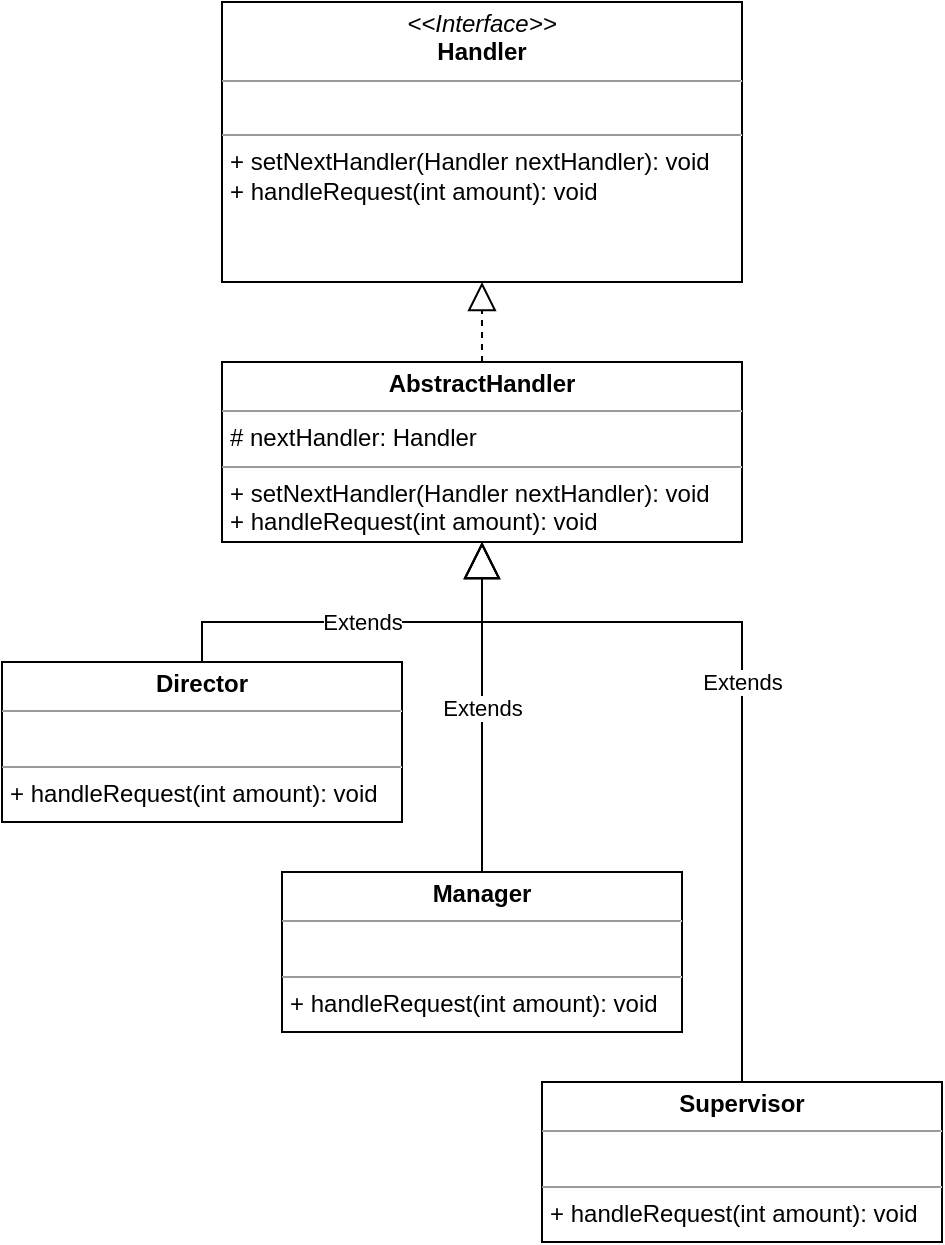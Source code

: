 <mxfile version="22.1.2" type="device">
  <diagram name="Página-1" id="YyNrxhe7Ww-Puu9_z93h">
    <mxGraphModel dx="1518" dy="731" grid="0" gridSize="10" guides="1" tooltips="1" connect="1" arrows="1" fold="1" page="1" pageScale="1" pageWidth="827" pageHeight="1169" math="0" shadow="0">
      <root>
        <mxCell id="0" />
        <mxCell id="1" parent="0" />
        <mxCell id="a0vF65a34ZP9SOjktLQK-1" value="&lt;p style=&quot;margin:0px;margin-top:4px;text-align:center;&quot;&gt;&lt;i&gt;&amp;lt;&amp;lt;Interface&amp;gt;&amp;gt;&lt;/i&gt;&lt;br&gt;&lt;b&gt;Handler&lt;/b&gt;&lt;br&gt;&lt;/p&gt;&lt;hr size=&quot;1&quot;&gt;&lt;p style=&quot;margin:0px;margin-left:4px;&quot;&gt;&amp;nbsp;&lt;/p&gt;&lt;hr size=&quot;1&quot;&gt;&lt;p style=&quot;margin:0px;margin-left:4px;&quot;&gt;+ setNextHandler(Handler nextHandler): void&lt;br&gt;+ handleRequest(int amount): void&lt;/p&gt;" style="verticalAlign=top;align=left;overflow=fill;fontSize=12;fontFamily=Helvetica;html=1;whiteSpace=wrap;" vertex="1" parent="1">
          <mxGeometry x="210" y="70" width="260" height="140" as="geometry" />
        </mxCell>
        <mxCell id="a0vF65a34ZP9SOjktLQK-2" value="&lt;p style=&quot;margin:0px;margin-top:4px;text-align:center;&quot;&gt;&lt;b&gt;AbstractHandler&lt;/b&gt;&lt;br&gt;&lt;/p&gt;&lt;hr size=&quot;1&quot;&gt;&lt;p style=&quot;margin:0px;margin-left:4px;&quot;&gt;# nextHandler: Handler&lt;/p&gt;&lt;hr size=&quot;1&quot;&gt;&lt;p style=&quot;margin:0px;margin-left:4px;&quot;&gt;+ setNextHandler(Handler nextHandler): void&lt;/p&gt;&lt;p style=&quot;margin:0px;margin-left:4px;&quot;&gt;+&amp;nbsp;handleRequest(int amount): void&lt;/p&gt;" style="verticalAlign=top;align=left;overflow=fill;fontSize=12;fontFamily=Helvetica;html=1;whiteSpace=wrap;" vertex="1" parent="1">
          <mxGeometry x="210" y="250" width="260" height="90" as="geometry" />
        </mxCell>
        <mxCell id="a0vF65a34ZP9SOjktLQK-3" value="&lt;p style=&quot;margin:0px;margin-top:4px;text-align:center;&quot;&gt;&lt;b&gt;Supervisor&lt;/b&gt;&lt;br&gt;&lt;/p&gt;&lt;hr size=&quot;1&quot;&gt;&lt;p style=&quot;margin:0px;margin-left:4px;&quot;&gt;&amp;nbsp;&lt;/p&gt;&lt;hr size=&quot;1&quot;&gt;&lt;p style=&quot;margin:0px;margin-left:4px;&quot;&gt;&lt;span style=&quot;background-color: initial;&quot;&gt;+&amp;nbsp;handleRequest(int amount): void&lt;/span&gt;&lt;br&gt;&lt;/p&gt;" style="verticalAlign=top;align=left;overflow=fill;fontSize=12;fontFamily=Helvetica;html=1;whiteSpace=wrap;" vertex="1" parent="1">
          <mxGeometry x="370" y="610" width="200" height="80" as="geometry" />
        </mxCell>
        <mxCell id="a0vF65a34ZP9SOjktLQK-4" value="&lt;p style=&quot;margin:0px;margin-top:4px;text-align:center;&quot;&gt;&lt;b&gt;Director&lt;/b&gt;&lt;br&gt;&lt;/p&gt;&lt;hr size=&quot;1&quot;&gt;&lt;p style=&quot;margin:0px;margin-left:4px;&quot;&gt;&amp;nbsp;&lt;/p&gt;&lt;hr size=&quot;1&quot;&gt;&lt;p style=&quot;margin:0px;margin-left:4px;&quot;&gt;&lt;span style=&quot;background-color: initial;&quot;&gt;+&amp;nbsp;handleRequest(int amount): void&lt;/span&gt;&lt;br&gt;&lt;/p&gt;" style="verticalAlign=top;align=left;overflow=fill;fontSize=12;fontFamily=Helvetica;html=1;whiteSpace=wrap;" vertex="1" parent="1">
          <mxGeometry x="100" y="400" width="200" height="80" as="geometry" />
        </mxCell>
        <mxCell id="a0vF65a34ZP9SOjktLQK-5" value="&lt;p style=&quot;margin:0px;margin-top:4px;text-align:center;&quot;&gt;&lt;b&gt;Manager&lt;/b&gt;&lt;br&gt;&lt;/p&gt;&lt;hr size=&quot;1&quot;&gt;&lt;p style=&quot;margin:0px;margin-left:4px;&quot;&gt;&amp;nbsp;&lt;/p&gt;&lt;hr size=&quot;1&quot;&gt;&lt;p style=&quot;margin:0px;margin-left:4px;&quot;&gt;&lt;span style=&quot;background-color: initial;&quot;&gt;+&amp;nbsp;handleRequest(int amount): void&lt;/span&gt;&lt;br&gt;&lt;/p&gt;" style="verticalAlign=top;align=left;overflow=fill;fontSize=12;fontFamily=Helvetica;html=1;whiteSpace=wrap;" vertex="1" parent="1">
          <mxGeometry x="240" y="505" width="200" height="80" as="geometry" />
        </mxCell>
        <mxCell id="a0vF65a34ZP9SOjktLQK-6" value="" style="endArrow=block;dashed=1;endFill=0;endSize=12;html=1;rounded=0;exitX=0.5;exitY=0;exitDx=0;exitDy=0;entryX=0.5;entryY=1;entryDx=0;entryDy=0;" edge="1" parent="1" source="a0vF65a34ZP9SOjktLQK-2" target="a0vF65a34ZP9SOjktLQK-1">
          <mxGeometry width="160" relative="1" as="geometry">
            <mxPoint x="320" y="380" as="sourcePoint" />
            <mxPoint x="480" y="380" as="targetPoint" />
          </mxGeometry>
        </mxCell>
        <mxCell id="a0vF65a34ZP9SOjktLQK-7" value="Extends" style="endArrow=block;endSize=16;endFill=0;html=1;rounded=0;exitX=0.5;exitY=0;exitDx=0;exitDy=0;entryX=0.5;entryY=1;entryDx=0;entryDy=0;" edge="1" parent="1" source="a0vF65a34ZP9SOjktLQK-4" target="a0vF65a34ZP9SOjktLQK-2">
          <mxGeometry width="160" relative="1" as="geometry">
            <mxPoint x="230" y="380" as="sourcePoint" />
            <mxPoint x="390" y="380" as="targetPoint" />
            <Array as="points">
              <mxPoint x="200" y="380" />
              <mxPoint x="340" y="380" />
            </Array>
          </mxGeometry>
        </mxCell>
        <mxCell id="a0vF65a34ZP9SOjktLQK-8" value="Extends" style="endArrow=block;endSize=16;endFill=0;html=1;rounded=0;exitX=0.5;exitY=0;exitDx=0;exitDy=0;entryX=0.5;entryY=1;entryDx=0;entryDy=0;" edge="1" parent="1" source="a0vF65a34ZP9SOjktLQK-5" target="a0vF65a34ZP9SOjktLQK-2">
          <mxGeometry width="160" relative="1" as="geometry">
            <mxPoint x="350" y="490" as="sourcePoint" />
            <mxPoint x="370" y="410" as="targetPoint" />
            <Array as="points">
              <mxPoint x="340" y="380" />
            </Array>
          </mxGeometry>
        </mxCell>
        <mxCell id="a0vF65a34ZP9SOjktLQK-10" value="Extends" style="endArrow=block;endSize=16;endFill=0;html=1;rounded=0;exitX=0.5;exitY=0;exitDx=0;exitDy=0;entryX=0.5;entryY=1;entryDx=0;entryDy=0;" edge="1" parent="1" source="a0vF65a34ZP9SOjktLQK-3" target="a0vF65a34ZP9SOjktLQK-2">
          <mxGeometry width="160" relative="1" as="geometry">
            <mxPoint x="500" y="575" as="sourcePoint" />
            <mxPoint x="400" y="390" as="targetPoint" />
            <Array as="points">
              <mxPoint x="470" y="380" />
              <mxPoint x="340" y="380" />
            </Array>
          </mxGeometry>
        </mxCell>
      </root>
    </mxGraphModel>
  </diagram>
</mxfile>

